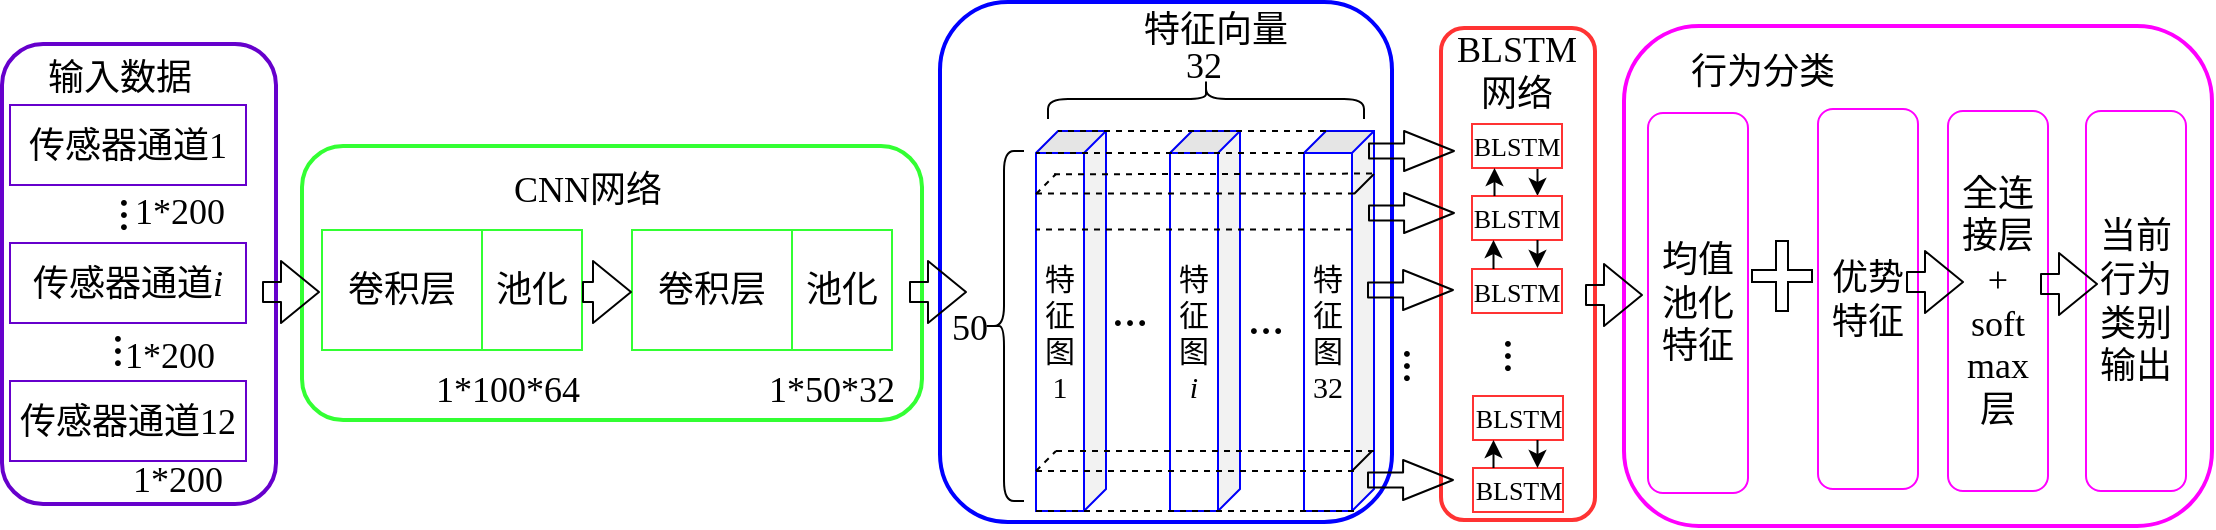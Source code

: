 <mxfile version="12.2.2" type="github" pages="1">
  <diagram id="lJSEZnFhlExgmXPmysFB" name="Page-1">
    <mxGraphModel dx="1924" dy="1019" grid="1" gridSize="10" guides="1" tooltips="1" connect="1" arrows="1" fold="1" page="1" pageScale="1" pageWidth="827" pageHeight="1169" math="0" shadow="0">
      <root>
        <mxCell id="0"/>
        <mxCell id="1" parent="0"/>
        <mxCell id="ZtjSj2uJkYHvm_TxWKFo-14" value="" style="rounded=1;whiteSpace=wrap;html=1;strokeColor=#FF00FF;strokeWidth=2;fillColor=none;" vertex="1" parent="1">
          <mxGeometry x="851" y="682" width="294" height="250" as="geometry"/>
        </mxCell>
        <mxCell id="2xV4bgSsPK4Fpn9SXGJm-24" value="" style="rounded=1;whiteSpace=wrap;html=1;fillColor=none;fontSize=18;fontFamily=Times New Roman;strokeColor=#FF3333;strokeWidth=2;" parent="1" vertex="1">
          <mxGeometry x="759.5" y="683" width="77" height="246" as="geometry"/>
        </mxCell>
        <mxCell id="2xV4bgSsPK4Fpn9SXGJm-44" value="" style="rounded=1;whiteSpace=wrap;html=1;fillColor=none;fontFamily=Times New Roman;fontSize=18;strokeColor=#0000FF;strokeWidth=2;" parent="1" vertex="1">
          <mxGeometry x="509" y="670" width="226" height="260" as="geometry"/>
        </mxCell>
        <mxCell id="eGzz-Rn0fV7NUqwpoASo-67" value="" style="rounded=1;whiteSpace=wrap;html=1;fillColor=none;fontSize=18;fontFamily=Times New Roman;strokeColor=#33FF33;strokeWidth=2;" parent="1" vertex="1">
          <mxGeometry x="190" y="742" width="310" height="137" as="geometry"/>
        </mxCell>
        <mxCell id="2xV4bgSsPK4Fpn9SXGJm-2" value="" style="rounded=1;whiteSpace=wrap;html=1;fillColor=none;fontFamily=Times New Roman;strokeColor=#6600CC;strokeWidth=2;" parent="1" vertex="1">
          <mxGeometry x="40" y="691" width="137" height="230" as="geometry"/>
        </mxCell>
        <mxCell id="ZtjSj2uJkYHvm_TxWKFo-8" value="" style="endArrow=classic;html=1;exitX=0.25;exitY=0;exitDx=0;exitDy=0;entryX=0.25;entryY=1;entryDx=0;entryDy=0;" edge="1" parent="1">
          <mxGeometry width="50" height="50" relative="1" as="geometry">
            <mxPoint x="807.75" y="753" as="sourcePoint"/>
            <mxPoint x="807.75" y="767" as="targetPoint"/>
          </mxGeometry>
        </mxCell>
        <mxCell id="eGzz-Rn0fV7NUqwpoASo-92" value="BLSTM" style="rounded=0;whiteSpace=wrap;html=1;fillColor=none;fontFamily=Times New Roman;fontSize=13;strokeColor=#FF3333;" parent="1" vertex="1">
          <mxGeometry x="775" y="767" width="45" height="22" as="geometry"/>
        </mxCell>
        <mxCell id="eGzz-Rn0fV7NUqwpoASo-36" value="&lt;font style=&quot;font-size: 15px&quot;&gt;特征图&lt;br&gt;1&lt;/font&gt;" style="shape=cube;whiteSpace=wrap;html=1;boundedLbl=1;backgroundOutline=1;darkOpacity=0.05;darkOpacity2=0.1;fillColor=none;direction=south;size=11;fontFamily=Times New Roman;strokeColor=#0000FF;strokeWidth=1;" parent="1" vertex="1">
          <mxGeometry x="557" y="734.5" width="35" height="190" as="geometry"/>
        </mxCell>
        <mxCell id="eGzz-Rn0fV7NUqwpoASo-37" value="&lt;font style=&quot;font-size: 15px&quot;&gt;特征图&lt;br&gt;&lt;i&gt;i&lt;/i&gt;&lt;/font&gt;" style="shape=cube;whiteSpace=wrap;html=1;boundedLbl=1;backgroundOutline=1;darkOpacity=0.05;darkOpacity2=0.1;fillColor=none;direction=south;size=11;fontStyle=0;fontFamily=Times New Roman;strokeColor=#0000FF;" parent="1" vertex="1">
          <mxGeometry x="624" y="734.5" width="35" height="190" as="geometry"/>
        </mxCell>
        <mxCell id="eGzz-Rn0fV7NUqwpoASo-38" value="&lt;font style=&quot;font-size: 15px&quot;&gt;特征图&lt;br&gt;32&lt;/font&gt;" style="shape=cube;whiteSpace=wrap;html=1;boundedLbl=1;backgroundOutline=1;darkOpacity=0.05;darkOpacity2=0.1;fillColor=none;direction=south;size=11;fontStyle=0;fontFamily=Times New Roman;strokeColor=#0000FF;" parent="1" vertex="1">
          <mxGeometry x="691" y="734.5" width="35" height="190" as="geometry"/>
        </mxCell>
        <mxCell id="eGzz-Rn0fV7NUqwpoASo-44" value="卷积层" style="rounded=0;whiteSpace=wrap;html=1;fillColor=none;fontSize=18;fontFamily=Times New Roman;strokeColor=#33FF33;" parent="1" vertex="1">
          <mxGeometry x="200" y="784" width="80" height="60" as="geometry"/>
        </mxCell>
        <mxCell id="eGzz-Rn0fV7NUqwpoASo-50" value="池化" style="rounded=0;whiteSpace=wrap;html=1;fillColor=none;fontSize=18;fontFamily=Times New Roman;strokeColor=#33FF33;" parent="1" vertex="1">
          <mxGeometry x="280" y="784" width="50" height="60" as="geometry"/>
        </mxCell>
        <mxCell id="eGzz-Rn0fV7NUqwpoASo-52" value="BLSTM" style="rounded=0;whiteSpace=wrap;html=1;fillColor=none;fontFamily=Times New Roman;fontSize=13;strokeColor=#FF3333;" parent="1" vertex="1">
          <mxGeometry x="775" y="731" width="45" height="22" as="geometry"/>
        </mxCell>
        <mxCell id="eGzz-Rn0fV7NUqwpoASo-64" value="卷积层" style="rounded=0;whiteSpace=wrap;html=1;fillColor=none;fontSize=18;fontFamily=Times New Roman;strokeColor=#33FF33;" parent="1" vertex="1">
          <mxGeometry x="355" y="784" width="80" height="60" as="geometry"/>
        </mxCell>
        <mxCell id="eGzz-Rn0fV7NUqwpoASo-65" value="池化" style="rounded=0;whiteSpace=wrap;html=1;fillColor=none;fontSize=18;fontFamily=Times New Roman;strokeColor=#33FF33;" parent="1" vertex="1">
          <mxGeometry x="435" y="784" width="50" height="60" as="geometry"/>
        </mxCell>
        <mxCell id="eGzz-Rn0fV7NUqwpoASo-68" value="CNN网络" style="text;html=1;strokeColor=none;fillColor=none;align=center;verticalAlign=middle;whiteSpace=wrap;rounded=0;fontSize=18;fontFamily=Times New Roman;" parent="1" vertex="1">
          <mxGeometry x="272.5" y="744" width="120" height="40" as="geometry"/>
        </mxCell>
        <mxCell id="eGzz-Rn0fV7NUqwpoASo-70" value="1*100*64" style="text;html=1;strokeColor=none;fillColor=none;align=center;verticalAlign=middle;whiteSpace=wrap;rounded=0;fontSize=18;fontFamily=Times New Roman;" parent="1" vertex="1">
          <mxGeometry x="231" y="854" width="124" height="20" as="geometry"/>
        </mxCell>
        <mxCell id="eGzz-Rn0fV7NUqwpoASo-71" value="1*50*32" style="text;html=1;strokeColor=none;fillColor=none;align=center;verticalAlign=middle;whiteSpace=wrap;rounded=0;fontSize=18;fontFamily=Times New Roman;" parent="1" vertex="1">
          <mxGeometry x="392.5" y="854" width="124" height="20" as="geometry"/>
        </mxCell>
        <mxCell id="eGzz-Rn0fV7NUqwpoASo-72" value="" style="shape=curlyBracket;whiteSpace=wrap;html=1;rounded=1;fillColor=none;fontSize=18;fontFamily=Times New Roman;" parent="1" vertex="1">
          <mxGeometry x="531" y="744.5" width="20" height="175" as="geometry"/>
        </mxCell>
        <mxCell id="eGzz-Rn0fV7NUqwpoASo-73" value="50" style="text;html=1;resizable=0;points=[];autosize=1;align=left;verticalAlign=top;spacingTop=-4;fontSize=18;fontFamily=Times New Roman;" parent="1" vertex="1">
          <mxGeometry x="513" y="819.5" width="40" height="20" as="geometry"/>
        </mxCell>
        <mxCell id="eGzz-Rn0fV7NUqwpoASo-74" value="" style="shape=curlyBracket;whiteSpace=wrap;html=1;rounded=1;fillColor=none;fontSize=18;direction=south;fontFamily=Times New Roman;" parent="1" vertex="1">
          <mxGeometry x="563" y="708.5" width="158" height="20" as="geometry"/>
        </mxCell>
        <mxCell id="eGzz-Rn0fV7NUqwpoASo-75" value="32" style="text;html=1;resizable=0;points=[];autosize=1;align=left;verticalAlign=top;spacingTop=-4;fontSize=18;fontFamily=Times New Roman;" parent="1" vertex="1">
          <mxGeometry x="630" y="688.5" width="40" height="20" as="geometry"/>
        </mxCell>
        <mxCell id="eGzz-Rn0fV7NUqwpoASo-76" value="" style="endArrow=none;dashed=1;html=1;fontSize=18;entryX=0;entryY=0;entryDx=11;entryDy=35;entryPerimeter=0;exitX=0;exitY=0;exitDx=11;exitDy=35;exitPerimeter=0;fontFamily=Times New Roman;" parent="1" source="eGzz-Rn0fV7NUqwpoASo-38" target="eGzz-Rn0fV7NUqwpoASo-36" edge="1">
          <mxGeometry width="50" height="50" relative="1" as="geometry">
            <mxPoint x="314" y="733.5" as="sourcePoint"/>
            <mxPoint x="556" y="739.5" as="targetPoint"/>
          </mxGeometry>
        </mxCell>
        <mxCell id="eGzz-Rn0fV7NUqwpoASo-77" value="" style="endArrow=none;dashed=1;html=1;fontSize=18;entryX=0;entryY=0;entryDx=0;entryDy=24;entryPerimeter=0;exitX=0;exitY=0;exitDx=0;exitDy=24;exitPerimeter=0;fontFamily=Times New Roman;" parent="1" source="eGzz-Rn0fV7NUqwpoASo-38" target="eGzz-Rn0fV7NUqwpoASo-36" edge="1">
          <mxGeometry width="50" height="50" relative="1" as="geometry">
            <mxPoint x="436" y="749.5" as="sourcePoint"/>
            <mxPoint x="486" y="699.5" as="targetPoint"/>
          </mxGeometry>
        </mxCell>
        <mxCell id="eGzz-Rn0fV7NUqwpoASo-78" value="" style="endArrow=none;dashed=1;html=1;fontSize=18;entryX=0.149;entryY=1;entryDx=0;entryDy=0;entryPerimeter=0;exitX=0.149;exitY=0.286;exitDx=0;exitDy=0;exitPerimeter=0;fontFamily=Times New Roman;" parent="1" edge="1">
          <mxGeometry width="50" height="50" relative="1" as="geometry">
            <mxPoint x="715.99" y="765.81" as="sourcePoint"/>
            <mxPoint x="557" y="765.81" as="targetPoint"/>
          </mxGeometry>
        </mxCell>
        <mxCell id="eGzz-Rn0fV7NUqwpoASo-79" value="" style="endArrow=none;dashed=1;html=1;fontSize=18;entryX=0.112;entryY=0.009;entryDx=0;entryDy=0;entryPerimeter=0;exitX=0.114;exitY=0.743;exitDx=0;exitDy=0;exitPerimeter=0;fontFamily=Times New Roman;" parent="1" source="eGzz-Rn0fV7NUqwpoASo-36" target="eGzz-Rn0fV7NUqwpoASo-38" edge="1">
          <mxGeometry width="50" height="50" relative="1" as="geometry">
            <mxPoint x="456" y="769.5" as="sourcePoint"/>
            <mxPoint x="506" y="719.5" as="targetPoint"/>
          </mxGeometry>
        </mxCell>
        <mxCell id="eGzz-Rn0fV7NUqwpoASo-84" value="" style="endArrow=none;dashed=1;html=1;fontSize=18;fontFamily=Times New Roman;" parent="1" edge="1">
          <mxGeometry width="50" height="50" relative="1" as="geometry">
            <mxPoint x="557" y="904.5" as="sourcePoint"/>
            <mxPoint x="716" y="904.5" as="targetPoint"/>
          </mxGeometry>
        </mxCell>
        <mxCell id="eGzz-Rn0fV7NUqwpoASo-85" value="" style="endArrow=none;dashed=1;html=1;fontSize=18;fontFamily=Times New Roman;" parent="1" edge="1">
          <mxGeometry width="50" height="50" relative="1" as="geometry">
            <mxPoint x="557" y="924.5" as="sourcePoint"/>
            <mxPoint x="716" y="924.5" as="targetPoint"/>
          </mxGeometry>
        </mxCell>
        <mxCell id="eGzz-Rn0fV7NUqwpoASo-86" value="" style="endArrow=none;dashed=1;html=1;fontSize=18;fontFamily=Times New Roman;" parent="1" edge="1">
          <mxGeometry width="50" height="50" relative="1" as="geometry">
            <mxPoint x="567" y="894.5" as="sourcePoint"/>
            <mxPoint x="726" y="894.5" as="targetPoint"/>
          </mxGeometry>
        </mxCell>
        <mxCell id="eGzz-Rn0fV7NUqwpoASo-88" value="" style="endArrow=none;html=1;fontSize=18;fontFamily=Times New Roman;" parent="1" edge="1">
          <mxGeometry width="50" height="50" relative="1" as="geometry">
            <mxPoint x="716" y="766" as="sourcePoint"/>
            <mxPoint x="726" y="756" as="targetPoint"/>
          </mxGeometry>
        </mxCell>
        <mxCell id="eGzz-Rn0fV7NUqwpoASo-89" value="" style="endArrow=none;dashed=1;html=1;fontSize=18;fontFamily=Times New Roman;" parent="1" edge="1">
          <mxGeometry width="50" height="50" relative="1" as="geometry">
            <mxPoint x="557" y="766" as="sourcePoint"/>
            <mxPoint x="567" y="756" as="targetPoint"/>
          </mxGeometry>
        </mxCell>
        <mxCell id="eGzz-Rn0fV7NUqwpoASo-90" value="" style="endArrow=none;dashed=1;html=1;fontSize=18;fontFamily=Times New Roman;" parent="1" edge="1">
          <mxGeometry width="50" height="50" relative="1" as="geometry">
            <mxPoint x="557" y="904.5" as="sourcePoint"/>
            <mxPoint x="567" y="894.5" as="targetPoint"/>
          </mxGeometry>
        </mxCell>
        <mxCell id="eGzz-Rn0fV7NUqwpoASo-91" value="" style="endArrow=none;html=1;fontSize=18;fontFamily=Times New Roman;" parent="1" edge="1">
          <mxGeometry width="50" height="50" relative="1" as="geometry">
            <mxPoint x="715" y="904.5" as="sourcePoint"/>
            <mxPoint x="725" y="894.5" as="targetPoint"/>
          </mxGeometry>
        </mxCell>
        <mxCell id="eGzz-Rn0fV7NUqwpoASo-106" value="均值池化特征" style="rounded=1;whiteSpace=wrap;html=1;fillColor=none;fontSize=18;fontFamily=Times New Roman;strokeColor=#FF00FF;strokeWidth=1;" parent="1" vertex="1">
          <mxGeometry x="863" y="725.5" width="50" height="190" as="geometry"/>
        </mxCell>
        <mxCell id="eGzz-Rn0fV7NUqwpoASo-107" value="" style="shape=cross;whiteSpace=wrap;html=1;fillColor=none;fontSize=18;fontFamily=Times New Roman;" parent="1" vertex="1">
          <mxGeometry x="915" y="789.5" width="30" height="35" as="geometry"/>
        </mxCell>
        <mxCell id="eGzz-Rn0fV7NUqwpoASo-108" value="优势特征" style="rounded=1;whiteSpace=wrap;html=1;fillColor=none;fontSize=18;fontFamily=Times New Roman;strokeColor=#FF00FF;" parent="1" vertex="1">
          <mxGeometry x="948" y="723.5" width="50" height="190" as="geometry"/>
        </mxCell>
        <mxCell id="eGzz-Rn0fV7NUqwpoASo-109" value="全连接层&lt;br&gt;+&lt;br&gt;soft&lt;br&gt;max&lt;br&gt;层" style="rounded=1;whiteSpace=wrap;html=1;fillColor=none;fontSize=18;fontFamily=Times New Roman;strokeColor=#FF00FF;" parent="1" vertex="1">
          <mxGeometry x="1013" y="724.5" width="50" height="190" as="geometry"/>
        </mxCell>
        <mxCell id="eGzz-Rn0fV7NUqwpoASo-110" value="当前行为&lt;br&gt;类别输出" style="rounded=1;whiteSpace=wrap;html=1;fillColor=none;fontSize=18;fontFamily=Times New Roman;strokeColor=#FF00FF;" parent="1" vertex="1">
          <mxGeometry x="1082" y="724.5" width="50" height="190" as="geometry"/>
        </mxCell>
        <mxCell id="2xV4bgSsPK4Fpn9SXGJm-1" value="" style="shape=flexArrow;endArrow=classic;html=1;fontFamily=Times New Roman;" parent="1" edge="1">
          <mxGeometry width="50" height="50" relative="1" as="geometry">
            <mxPoint x="992" y="810" as="sourcePoint"/>
            <mxPoint x="1021" y="810" as="targetPoint"/>
          </mxGeometry>
        </mxCell>
        <mxCell id="2xV4bgSsPK4Fpn9SXGJm-3" value="BLSTM网络" style="text;html=1;strokeColor=none;fillColor=none;align=center;verticalAlign=middle;whiteSpace=wrap;rounded=0;fontSize=18;fontFamily=Times New Roman;" parent="1" vertex="1">
          <mxGeometry x="767.5" y="695" width="59" height="20" as="geometry"/>
        </mxCell>
        <mxCell id="2xV4bgSsPK4Fpn9SXGJm-9" value="" style="endArrow=none;dashed=1;html=1;fontSize=18;entryX=0.149;entryY=1;entryDx=0;entryDy=0;entryPerimeter=0;exitX=0.149;exitY=0.286;exitDx=0;exitDy=0;exitPerimeter=0;fontFamily=Times New Roman;" parent="1" edge="1">
          <mxGeometry width="50" height="50" relative="1" as="geometry">
            <mxPoint x="715" y="783.81" as="sourcePoint"/>
            <mxPoint x="557" y="783.81" as="targetPoint"/>
          </mxGeometry>
        </mxCell>
        <mxCell id="2xV4bgSsPK4Fpn9SXGJm-12" value="传感器通道1" style="rounded=0;whiteSpace=wrap;html=1;fillColor=none;fontSize=18;fontFamily=Times New Roman;strokeColor=#6600CC;" parent="1" vertex="1">
          <mxGeometry x="44" y="721.5" width="118" height="40" as="geometry"/>
        </mxCell>
        <mxCell id="2xV4bgSsPK4Fpn9SXGJm-14" value="传感器通道&lt;i&gt;i&lt;/i&gt;" style="rounded=0;whiteSpace=wrap;html=1;fillColor=none;fontSize=18;fontFamily=Times New Roman;strokeColor=#6600CC;" parent="1" vertex="1">
          <mxGeometry x="44" y="790.5" width="118" height="40" as="geometry"/>
        </mxCell>
        <mxCell id="2xV4bgSsPK4Fpn9SXGJm-15" value="传感器通道12" style="rounded=0;whiteSpace=wrap;html=1;fillColor=none;fontSize=18;fontFamily=Times New Roman;strokeColor=#6600CC;" parent="1" vertex="1">
          <mxGeometry x="44" y="859.5" width="118" height="40" as="geometry"/>
        </mxCell>
        <mxCell id="2xV4bgSsPK4Fpn9SXGJm-38" value="&lt;b&gt;…&lt;/b&gt;" style="text;html=1;strokeColor=none;fillColor=none;align=center;verticalAlign=middle;whiteSpace=wrap;rounded=0;fontFamily=Times New Roman;fontSize=18;direction=west;" parent="1" vertex="1">
          <mxGeometry x="652" y="819.5" width="40" height="20" as="geometry"/>
        </mxCell>
        <mxCell id="2xV4bgSsPK4Fpn9SXGJm-39" value="&lt;b&gt;…&lt;/b&gt;" style="text;html=1;strokeColor=none;fillColor=none;align=center;verticalAlign=middle;whiteSpace=wrap;rounded=0;fontFamily=Times New Roman;fontSize=18;direction=west;rotation=90;strokeWidth=7;" parent="1" vertex="1">
          <mxGeometry x="85.5" y="766" width="40" height="20" as="geometry"/>
        </mxCell>
        <mxCell id="2xV4bgSsPK4Fpn9SXGJm-40" value="&lt;b&gt;…&lt;/b&gt;" style="text;html=1;strokeColor=none;fillColor=none;align=center;verticalAlign=middle;whiteSpace=wrap;rounded=0;fontFamily=Times New Roman;fontSize=18;direction=west;rotation=90;" parent="1" vertex="1">
          <mxGeometry x="83" y="834.5" width="40" height="20" as="geometry"/>
        </mxCell>
        <mxCell id="2xV4bgSsPK4Fpn9SXGJm-41" value="&lt;b&gt;…&lt;/b&gt;" style="text;html=1;strokeColor=none;fillColor=none;align=center;verticalAlign=middle;whiteSpace=wrap;rounded=0;fontFamily=Times New Roman;fontSize=18;direction=west;" parent="1" vertex="1">
          <mxGeometry x="583.5" y="815.5" width="40" height="20" as="geometry"/>
        </mxCell>
        <mxCell id="2xV4bgSsPK4Fpn9SXGJm-42" value="&lt;b&gt;&lt;font style=&quot;font-size: 18px&quot;&gt;…&lt;/font&gt;&lt;/b&gt;" style="text;html=1;strokeColor=none;fillColor=none;align=center;verticalAlign=middle;whiteSpace=wrap;rounded=0;fontFamily=Times New Roman;fontSize=13;direction=west;rotation=90;" parent="1" vertex="1">
          <mxGeometry x="789.5" y="840" width="17" height="13" as="geometry"/>
        </mxCell>
        <mxCell id="2xV4bgSsPK4Fpn9SXGJm-43" value="输入数据" style="text;html=1;strokeColor=none;fillColor=none;align=center;verticalAlign=middle;whiteSpace=wrap;rounded=0;fontFamily=Times New Roman;fontSize=18;" parent="1" vertex="1">
          <mxGeometry x="49" y="697.5" width="100" height="20" as="geometry"/>
        </mxCell>
        <mxCell id="2xV4bgSsPK4Fpn9SXGJm-48" value="特征向量" style="text;html=1;strokeColor=none;fillColor=none;align=center;verticalAlign=middle;whiteSpace=wrap;rounded=0;fontFamily=Times New Roman;fontSize=18;" parent="1" vertex="1">
          <mxGeometry x="602" y="673.5" width="90" height="20" as="geometry"/>
        </mxCell>
        <mxCell id="2xV4bgSsPK4Fpn9SXGJm-55" value="" style="shape=flexArrow;endArrow=classic;html=1;fontFamily=Times New Roman;fontSize=18;width=7.5;endSize=7.986;endWidth=11.528;" parent="1" edge="1">
          <mxGeometry width="50" height="50" relative="1" as="geometry">
            <mxPoint x="723" y="744.5" as="sourcePoint"/>
            <mxPoint x="766.5" y="744.5" as="targetPoint"/>
          </mxGeometry>
        </mxCell>
        <mxCell id="2xV4bgSsPK4Fpn9SXGJm-56" value="" style="shape=flexArrow;endArrow=classic;html=1;fontFamily=Times New Roman;fontSize=18;width=7.5;endSize=7.986;endWidth=11.528;" parent="1" edge="1">
          <mxGeometry width="50" height="50" relative="1" as="geometry">
            <mxPoint x="723" y="775.5" as="sourcePoint"/>
            <mxPoint x="766.5" y="775.5" as="targetPoint"/>
          </mxGeometry>
        </mxCell>
        <mxCell id="2xV4bgSsPK4Fpn9SXGJm-57" value="BLSTM" style="rounded=0;whiteSpace=wrap;html=1;fillColor=none;fontFamily=Times New Roman;fontSize=13;strokeColor=#FF3333;" parent="1" vertex="1">
          <mxGeometry x="775.5" y="867" width="45" height="22" as="geometry"/>
        </mxCell>
        <mxCell id="2xV4bgSsPK4Fpn9SXGJm-58" value="BLSTM" style="rounded=0;whiteSpace=wrap;html=1;fillColor=none;fontFamily=Times New Roman;fontSize=13;strokeColor=#FF3333;" parent="1" vertex="1">
          <mxGeometry x="775.5" y="903" width="45" height="22" as="geometry"/>
        </mxCell>
        <mxCell id="2xV4bgSsPK4Fpn9SXGJm-60" value="" style="shape=flexArrow;endArrow=classic;html=1;fontFamily=Times New Roman;fontSize=18;width=7.5;endSize=7.986;endWidth=11.528;" parent="1" edge="1">
          <mxGeometry width="50" height="50" relative="1" as="geometry">
            <mxPoint x="722.5" y="909" as="sourcePoint"/>
            <mxPoint x="766" y="909" as="targetPoint"/>
          </mxGeometry>
        </mxCell>
        <mxCell id="2xV4bgSsPK4Fpn9SXGJm-62" value="BLSTM" style="rounded=0;whiteSpace=wrap;html=1;fillColor=none;fontFamily=Times New Roman;fontSize=13;strokeColor=#FF3333;" parent="1" vertex="1">
          <mxGeometry x="775" y="803.5" width="45" height="22" as="geometry"/>
        </mxCell>
        <mxCell id="2xV4bgSsPK4Fpn9SXGJm-67" value="" style="shape=flexArrow;endArrow=classic;html=1;fontFamily=Times New Roman;fontSize=18;width=7.5;endSize=7.986;endWidth=11.528;" parent="1" edge="1">
          <mxGeometry width="50" height="50" relative="1" as="geometry">
            <mxPoint x="722.5" y="814" as="sourcePoint"/>
            <mxPoint x="766" y="814" as="targetPoint"/>
          </mxGeometry>
        </mxCell>
        <mxCell id="2xV4bgSsPK4Fpn9SXGJm-68" value="1*200" style="text;html=1;strokeColor=none;fillColor=none;align=center;verticalAlign=middle;whiteSpace=wrap;rounded=0;fontFamily=Times New Roman;fontSize=18;" parent="1" vertex="1">
          <mxGeometry x="109" y="764.5" width="40" height="20" as="geometry"/>
        </mxCell>
        <mxCell id="2xV4bgSsPK4Fpn9SXGJm-69" value="1*200" style="text;html=1;strokeColor=none;fillColor=none;align=center;verticalAlign=middle;whiteSpace=wrap;rounded=0;fontFamily=Times New Roman;fontSize=18;" parent="1" vertex="1">
          <mxGeometry x="104" y="836.5" width="40" height="20" as="geometry"/>
        </mxCell>
        <mxCell id="2xV4bgSsPK4Fpn9SXGJm-70" value="1*200" style="text;html=1;strokeColor=none;fillColor=none;align=center;verticalAlign=middle;whiteSpace=wrap;rounded=0;fontFamily=Times New Roman;fontSize=18;" parent="1" vertex="1">
          <mxGeometry x="108" y="898.5" width="40" height="20" as="geometry"/>
        </mxCell>
        <mxCell id="2xV4bgSsPK4Fpn9SXGJm-72" value="" style="shape=flexArrow;endArrow=classic;html=1;fontFamily=Times New Roman;" parent="1" edge="1">
          <mxGeometry width="50" height="50" relative="1" as="geometry">
            <mxPoint x="831.5" y="816.5" as="sourcePoint"/>
            <mxPoint x="860.5" y="816.5" as="targetPoint"/>
          </mxGeometry>
        </mxCell>
        <mxCell id="2xV4bgSsPK4Fpn9SXGJm-73" value="" style="shape=flexArrow;endArrow=classic;html=1;fontFamily=Times New Roman;" parent="1" edge="1">
          <mxGeometry width="50" height="50" relative="1" as="geometry">
            <mxPoint x="493.5" y="815" as="sourcePoint"/>
            <mxPoint x="522.5" y="815" as="targetPoint"/>
          </mxGeometry>
        </mxCell>
        <mxCell id="2xV4bgSsPK4Fpn9SXGJm-75" value="" style="shape=flexArrow;endArrow=classic;html=1;fontFamily=Times New Roman;" parent="1" edge="1">
          <mxGeometry width="50" height="50" relative="1" as="geometry">
            <mxPoint x="170.0" y="815" as="sourcePoint"/>
            <mxPoint x="199" y="815" as="targetPoint"/>
          </mxGeometry>
        </mxCell>
        <mxCell id="2xV4bgSsPK4Fpn9SXGJm-77" value="" style="shape=flexArrow;endArrow=classic;html=1;fontFamily=Times New Roman;" parent="1" edge="1">
          <mxGeometry width="50" height="50" relative="1" as="geometry">
            <mxPoint x="330.0" y="815" as="sourcePoint"/>
            <mxPoint x="355" y="815" as="targetPoint"/>
          </mxGeometry>
        </mxCell>
        <mxCell id="2xV4bgSsPK4Fpn9SXGJm-98" value="&lt;b&gt;…&lt;/b&gt;" style="text;html=1;strokeColor=none;fillColor=none;align=center;verticalAlign=middle;whiteSpace=wrap;rounded=0;fontFamily=Times New Roman;fontSize=18;direction=west;rotation=90;" parent="1" vertex="1">
          <mxGeometry x="727.5" y="846.5" width="40" height="10" as="geometry"/>
        </mxCell>
        <mxCell id="ZtjSj2uJkYHvm_TxWKFo-5" value="" style="endArrow=classic;html=1;exitX=0.25;exitY=0;exitDx=0;exitDy=0;entryX=0.25;entryY=1;entryDx=0;entryDy=0;" edge="1" parent="1" source="eGzz-Rn0fV7NUqwpoASo-92" target="eGzz-Rn0fV7NUqwpoASo-52">
          <mxGeometry width="50" height="50" relative="1" as="geometry">
            <mxPoint x="674" y="799" as="sourcePoint"/>
            <mxPoint x="724" y="749" as="targetPoint"/>
          </mxGeometry>
        </mxCell>
        <mxCell id="ZtjSj2uJkYHvm_TxWKFo-6" value="" style="endArrow=classic;html=1;exitX=0.25;exitY=0;exitDx=0;exitDy=0;entryX=0.25;entryY=1;entryDx=0;entryDy=0;" edge="1" parent="1">
          <mxGeometry width="50" height="50" relative="1" as="geometry">
            <mxPoint x="785.75" y="803.5" as="sourcePoint"/>
            <mxPoint x="785.75" y="789" as="targetPoint"/>
          </mxGeometry>
        </mxCell>
        <mxCell id="ZtjSj2uJkYHvm_TxWKFo-7" value="" style="endArrow=classic;html=1;exitX=0.25;exitY=0;exitDx=0;exitDy=0;entryX=0.25;entryY=1;entryDx=0;entryDy=0;" edge="1" parent="1">
          <mxGeometry width="50" height="50" relative="1" as="geometry">
            <mxPoint x="785.75" y="903" as="sourcePoint"/>
            <mxPoint x="785.75" y="889" as="targetPoint"/>
          </mxGeometry>
        </mxCell>
        <mxCell id="ZtjSj2uJkYHvm_TxWKFo-10" value="" style="endArrow=classic;html=1;exitX=0.25;exitY=0;exitDx=0;exitDy=0;entryX=0.25;entryY=1;entryDx=0;entryDy=0;" edge="1" parent="1">
          <mxGeometry width="50" height="50" relative="1" as="geometry">
            <mxPoint x="807.75" y="789" as="sourcePoint"/>
            <mxPoint x="807.75" y="803" as="targetPoint"/>
          </mxGeometry>
        </mxCell>
        <mxCell id="ZtjSj2uJkYHvm_TxWKFo-11" value="" style="endArrow=classic;html=1;exitX=0.25;exitY=0;exitDx=0;exitDy=0;entryX=0.25;entryY=1;entryDx=0;entryDy=0;" edge="1" parent="1">
          <mxGeometry width="50" height="50" relative="1" as="geometry">
            <mxPoint x="807.75" y="889" as="sourcePoint"/>
            <mxPoint x="807.75" y="903" as="targetPoint"/>
          </mxGeometry>
        </mxCell>
        <mxCell id="ZtjSj2uJkYHvm_TxWKFo-13" value="" style="shape=flexArrow;endArrow=classic;html=1;fontFamily=Times New Roman;" edge="1" parent="1">
          <mxGeometry width="50" height="50" relative="1" as="geometry">
            <mxPoint x="1059" y="811" as="sourcePoint"/>
            <mxPoint x="1088" y="811" as="targetPoint"/>
          </mxGeometry>
        </mxCell>
        <mxCell id="ZtjSj2uJkYHvm_TxWKFo-15" value="&lt;font style=&quot;font-size: 18px;&quot;&gt;行为分类&lt;/font&gt;" style="text;html=1;strokeColor=none;fillColor=none;align=center;verticalAlign=middle;whiteSpace=wrap;rounded=0;fontSize=18;" vertex="1" parent="1">
          <mxGeometry x="881" y="695" width="79" height="20" as="geometry"/>
        </mxCell>
      </root>
    </mxGraphModel>
  </diagram>
</mxfile>

